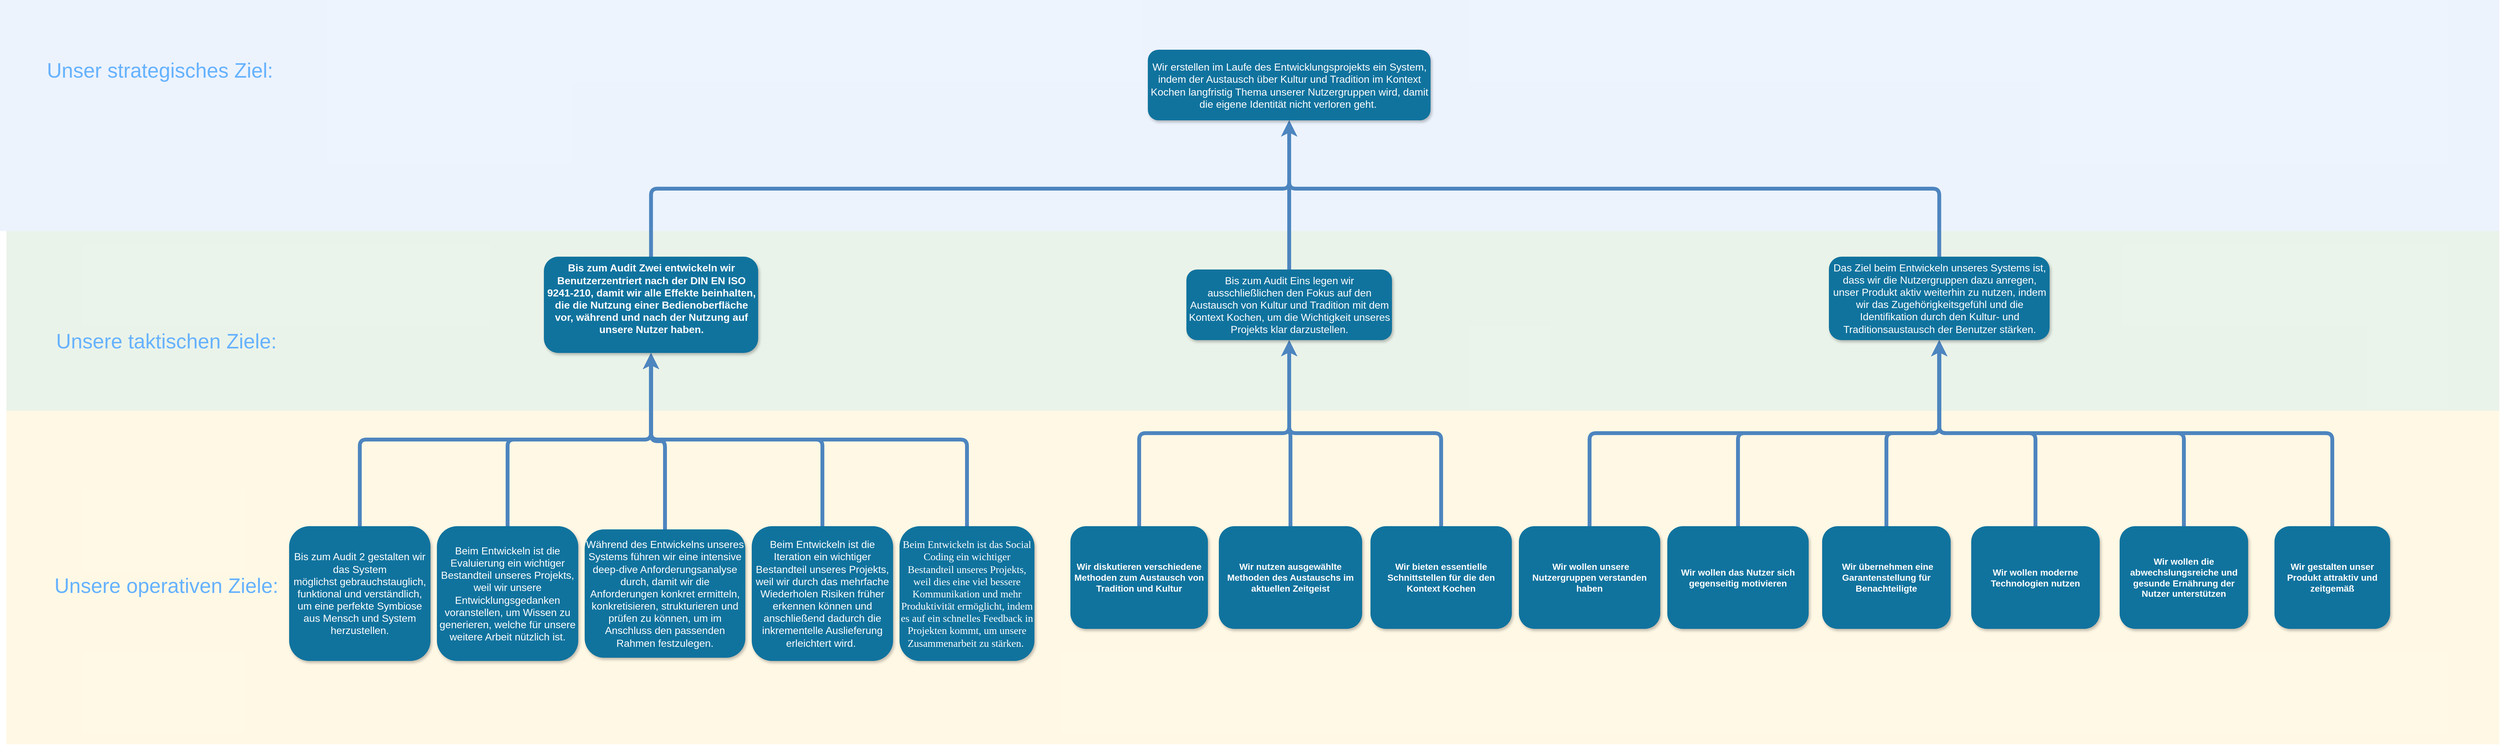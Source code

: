 <mxfile version="13.10.2" type="github">
  <diagram name="Page-1" id="97916047-d0de-89f5-080d-49f4d83e522f">
    <mxGraphModel dx="3645.5" dy="1324" grid="1" gridSize="10" guides="1" tooltips="1" connect="1" arrows="1" fold="1" page="1" pageScale="1.5" pageWidth="1169" pageHeight="827" background="#ffffff" math="0" shadow="0">
      <root>
        <mxCell id="0" />
        <mxCell id="1" parent="0" />
        <mxCell id="IA3jvU3uNQat7jcpuoW0-75" value="" style="rounded=0;whiteSpace=wrap;html=1;labelBackgroundColor=none;fontSize=32;fillColor=#fff2cc;opacity=50;strokeColor=none;allowArrows=0;editable=0;movable=0;" parent="1" vertex="1">
          <mxGeometry x="-1120" y="640" width="3880" height="520" as="geometry" />
        </mxCell>
        <mxCell id="IA3jvU3uNQat7jcpuoW0-69" value="" style="rounded=0;whiteSpace=wrap;html=1;labelBackgroundColor=none;fontSize=32;fillColor=#d5e8d4;opacity=50;strokeColor=none;allowArrows=0;editable=0;movable=0;" parent="1" vertex="1">
          <mxGeometry x="-1120" y="360" width="3880" height="280" as="geometry" />
        </mxCell>
        <mxCell id="IA3jvU3uNQat7jcpuoW0-68" value="" style="rounded=0;whiteSpace=wrap;html=1;labelBackgroundColor=none;fontSize=32;fillColor=#dae8fc;opacity=50;strokeColor=none;allowArrows=0;editable=0;movable=0;" parent="1" vertex="1">
          <mxGeometry x="-1130" width="3890" height="360" as="geometry" />
        </mxCell>
        <mxCell id="IA3jvU3uNQat7jcpuoW0-59" value="Unser strategisches Ziel:" style="text;html=1;strokeColor=none;fillColor=none;align=center;verticalAlign=middle;whiteSpace=wrap;rounded=0;fontSize=32;fontColor=#66B2FF;labelBorderColor=none;labelBackgroundColor=none;" parent="1" vertex="1">
          <mxGeometry x="-1081.5" y="82.5" width="400" height="55" as="geometry" />
        </mxCell>
        <mxCell id="IA3jvU3uNQat7jcpuoW0-60" value="Unsere taktischen Ziele:" style="text;html=1;strokeColor=none;fillColor=none;align=center;verticalAlign=middle;whiteSpace=wrap;rounded=0;fontSize=32;fontColor=#66B2FF;labelBorderColor=none;labelBackgroundColor=none;" parent="1" vertex="1">
          <mxGeometry x="-1071" y="504.5" width="400" height="55" as="geometry" />
        </mxCell>
        <mxCell id="IA3jvU3uNQat7jcpuoW0-61" value="Unsere operativen Ziele:" style="text;html=1;strokeColor=none;fillColor=none;align=center;verticalAlign=middle;whiteSpace=wrap;rounded=0;fontSize=32;fontColor=#66B2FF;labelBorderColor=none;labelBackgroundColor=none;" parent="1" vertex="1">
          <mxGeometry x="-1071" y="885" width="400" height="55" as="geometry" />
        </mxCell>
        <mxCell id="gunOKHIYSJDINgIafA28-32" style="edgeStyle=elbowEdgeStyle;rounded=1;sketch=0;orthogonalLoop=1;jettySize=auto;elbow=vertical;html=1;exitX=0.5;exitY=1;exitDx=0;exitDy=0;entryX=0.5;entryY=0;entryDx=0;entryDy=0;shadow=0;startArrow=classic;startFill=1;endArrow=none;endFill=0;strokeColor=#4D85BF;strokeWidth=6;fontSize=32;fontColor=#66B2FF;" parent="1" source="IA3jvU3uNQat7jcpuoW0-66" target="gunOKHIYSJDINgIafA28-18" edge="1">
          <mxGeometry relative="1" as="geometry" />
        </mxCell>
        <mxCell id="gunOKHIYSJDINgIafA28-33" style="edgeStyle=elbowEdgeStyle;rounded=1;sketch=0;orthogonalLoop=1;jettySize=auto;elbow=vertical;html=1;exitX=0.5;exitY=1;exitDx=0;exitDy=0;entryX=0.5;entryY=0;entryDx=0;entryDy=0;shadow=0;startArrow=classic;startFill=1;endArrow=none;endFill=0;strokeColor=#4D85BF;strokeWidth=6;fontSize=32;fontColor=#66B2FF;" parent="1" source="IA3jvU3uNQat7jcpuoW0-66" target="IA3jvU3uNQat7jcpuoW0-71" edge="1">
          <mxGeometry relative="1" as="geometry" />
        </mxCell>
        <mxCell id="gunOKHIYSJDINgIafA28-34" style="edgeStyle=elbowEdgeStyle;rounded=1;sketch=0;orthogonalLoop=1;jettySize=auto;elbow=vertical;html=1;exitX=0.5;exitY=1;exitDx=0;exitDy=0;entryX=0.5;entryY=0;entryDx=0;entryDy=0;shadow=0;startArrow=classic;startFill=1;endArrow=none;endFill=0;strokeColor=#4D85BF;strokeWidth=6;fontSize=32;fontColor=#66B2FF;" parent="1" source="IA3jvU3uNQat7jcpuoW0-66" target="gunOKHIYSJDINgIafA28-20" edge="1">
          <mxGeometry relative="1" as="geometry" />
        </mxCell>
        <mxCell id="gunOKHIYSJDINgIafA28-35" style="edgeStyle=elbowEdgeStyle;rounded=1;sketch=0;orthogonalLoop=1;jettySize=auto;elbow=vertical;html=1;exitX=0.5;exitY=1;exitDx=0;exitDy=0;entryX=0.5;entryY=0;entryDx=0;entryDy=0;shadow=0;startArrow=classic;startFill=1;endArrow=none;endFill=0;strokeColor=#4D85BF;strokeWidth=6;fontSize=32;fontColor=#66B2FF;" parent="1" source="IA3jvU3uNQat7jcpuoW0-66" target="gunOKHIYSJDINgIafA28-19" edge="1">
          <mxGeometry relative="1" as="geometry" />
        </mxCell>
        <mxCell id="gunOKHIYSJDINgIafA28-36" style="edgeStyle=elbowEdgeStyle;rounded=1;sketch=0;orthogonalLoop=1;jettySize=auto;elbow=vertical;html=1;exitX=0.5;exitY=1;exitDx=0;exitDy=0;entryX=0.5;entryY=0;entryDx=0;entryDy=0;shadow=0;startArrow=classic;startFill=1;endArrow=none;endFill=0;strokeColor=#4D85BF;strokeWidth=6;fontSize=32;fontColor=#66B2FF;" parent="1" source="IA3jvU3uNQat7jcpuoW0-66" target="gunOKHIYSJDINgIafA28-5" edge="1">
          <mxGeometry relative="1" as="geometry" />
        </mxCell>
        <mxCell id="IA3jvU3uNQat7jcpuoW0-66" value="&lt;p class=&quot;MsoNormal&quot; style=&quot;margin: 0cm ; font-size: medium ; font-family: &amp;#34;calibri&amp;#34; , sans-serif&quot;&gt;Bis zum Audit Zwei entwickeln wir Benutzerzentriert nach der&amp;nbsp;DIN EN ISO 9241-210, damit&amp;nbsp;wir alle Effekte beinhalten, die die Nutzung einer Bedienoberfläche vor, während und nach der Nutzung auf unsere Nutzer haben.&lt;/p&gt;&lt;p class=&quot;MsoNormal&quot; style=&quot;margin: 0cm ; font-size: medium ; font-family: &amp;#34;calibri&amp;#34; , sans-serif ; color: rgb(0 , 0 , 0) ; font-weight: normal&quot;&gt;&amp;nbsp;&lt;/p&gt;" style="rounded=1;fillColor=#10739E;strokeColor=none;shadow=1;gradientColor=none;fontStyle=1;fontColor=#FFFFFF;fontSize=14;html=1;whiteSpace=wrap;" parent="1" vertex="1">
          <mxGeometry x="-283.5" y="400" width="333.5" height="150" as="geometry" />
        </mxCell>
        <mxCell id="IA3jvU3uNQat7jcpuoW0-70" value="&amp;nbsp;Wir wollen unsere Nutzergruppen verstanden haben" style="rounded=1;fillColor=#10739E;strokeColor=none;shadow=1;gradientColor=none;fontStyle=1;fontColor=#FFFFFF;fontSize=14;html=1;whiteSpace=wrap;" parent="1" vertex="1">
          <mxGeometry x="1234" y="820" width="220" height="160" as="geometry" />
        </mxCell>
        <mxCell id="IA3jvU3uNQat7jcpuoW0-71" value="&lt;p class=&quot;MsoNormal&quot; style=&quot;margin: 0cm ; font-size: medium ; font-family: &amp;#34;times new roman&amp;#34; , serif ; font-weight: normal&quot;&gt;&lt;span style=&quot;font-family: &amp;#34;calibri&amp;#34; , sans-serif&quot;&gt;Beim Entwickeln ist die Evaluierung ein wichtiger Bestandteil unseres Projekts, weil wir unsere Entwicklungsgedanken voranstellen, um Wissen zu generieren, welche für unsere weitere Arbeit nützlich ist.&lt;/span&gt;&lt;/p&gt;" style="rounded=1;fillColor=#10739E;strokeColor=none;shadow=1;gradientColor=none;fontStyle=1;fontColor=#FFFFFF;fontSize=14;html=1;whiteSpace=wrap;" parent="1" vertex="1">
          <mxGeometry x="-450" y="820" width="220" height="210" as="geometry" />
        </mxCell>
        <mxCell id="gunOKHIYSJDINgIafA28-5" value="&lt;p class=&quot;MsoNormal&quot; style=&quot;margin: 0cm ; font-size: medium ; font-family: &amp;#34;times new roman&amp;#34; , serif ; font-weight: normal&quot;&gt;Beim Entwickeln ist das Social Coding ein wichtiger Bestandteil unseres Projekts, weil dies eine viel bessere Kommunikation und mehr Produktivität ermöglicht, indem es auf ein schnelles Feedback in Projekten kommt, um unsere Zusammenarbeit zu stärken.&amp;nbsp;&lt;font color=&quot;#000000&quot;&gt;&lt;/font&gt;&lt;/p&gt;" style="rounded=1;fillColor=#10739E;strokeColor=none;shadow=1;gradientColor=none;fontStyle=1;fontColor=#FFFFFF;fontSize=14;html=1;whiteSpace=wrap;" parent="1" vertex="1">
          <mxGeometry x="270" y="820" width="210" height="210" as="geometry" />
        </mxCell>
        <mxCell id="gunOKHIYSJDINgIafA28-37" style="edgeStyle=elbowEdgeStyle;rounded=1;sketch=0;orthogonalLoop=1;jettySize=auto;elbow=vertical;html=1;exitX=0.5;exitY=1;exitDx=0;exitDy=0;entryX=0.5;entryY=0;entryDx=0;entryDy=0;shadow=0;startArrow=classic;startFill=1;endArrow=none;endFill=0;strokeColor=#4D85BF;strokeWidth=6;fontSize=32;fontColor=#66B2FF;" parent="1" source="gunOKHIYSJDINgIafA28-6" target="IA3jvU3uNQat7jcpuoW0-70" edge="1">
          <mxGeometry relative="1" as="geometry" />
        </mxCell>
        <mxCell id="gunOKHIYSJDINgIafA28-38" style="edgeStyle=elbowEdgeStyle;rounded=1;sketch=0;orthogonalLoop=1;jettySize=auto;elbow=vertical;html=1;exitX=0.5;exitY=1;exitDx=0;exitDy=0;entryX=0.5;entryY=0;entryDx=0;entryDy=0;shadow=0;startArrow=classic;startFill=1;endArrow=none;endFill=0;strokeColor=#4D85BF;strokeWidth=6;fontSize=32;fontColor=#66B2FF;" parent="1" source="gunOKHIYSJDINgIafA28-6" target="gunOKHIYSJDINgIafA28-13" edge="1">
          <mxGeometry relative="1" as="geometry" />
        </mxCell>
        <mxCell id="gunOKHIYSJDINgIafA28-39" style="edgeStyle=elbowEdgeStyle;rounded=1;sketch=0;orthogonalLoop=1;jettySize=auto;elbow=vertical;html=1;exitX=0.5;exitY=1;exitDx=0;exitDy=0;entryX=0.5;entryY=0;entryDx=0;entryDy=0;shadow=0;startArrow=classic;startFill=1;endArrow=none;endFill=0;strokeColor=#4D85BF;strokeWidth=6;fontSize=32;fontColor=#66B2FF;" parent="1" source="gunOKHIYSJDINgIafA28-6" target="gunOKHIYSJDINgIafA28-15" edge="1">
          <mxGeometry relative="1" as="geometry" />
        </mxCell>
        <mxCell id="gunOKHIYSJDINgIafA28-40" style="edgeStyle=elbowEdgeStyle;rounded=1;sketch=0;orthogonalLoop=1;jettySize=auto;elbow=vertical;html=1;exitX=0.5;exitY=1;exitDx=0;exitDy=0;entryX=0.5;entryY=0;entryDx=0;entryDy=0;shadow=0;startArrow=classic;startFill=1;endArrow=none;endFill=0;strokeColor=#4D85BF;strokeWidth=6;fontSize=32;fontColor=#66B2FF;" parent="1" source="gunOKHIYSJDINgIafA28-6" target="gunOKHIYSJDINgIafA28-17" edge="1">
          <mxGeometry relative="1" as="geometry" />
        </mxCell>
        <mxCell id="gunOKHIYSJDINgIafA28-42" style="edgeStyle=elbowEdgeStyle;rounded=1;sketch=0;orthogonalLoop=1;jettySize=auto;elbow=vertical;html=1;exitX=0.5;exitY=1;exitDx=0;exitDy=0;entryX=0.5;entryY=0;entryDx=0;entryDy=0;shadow=0;startArrow=classic;startFill=1;endArrow=none;endFill=0;strokeColor=#4D85BF;strokeWidth=6;fontSize=32;fontColor=#66B2FF;" parent="1" source="gunOKHIYSJDINgIafA28-6" target="gunOKHIYSJDINgIafA28-16" edge="1">
          <mxGeometry relative="1" as="geometry" />
        </mxCell>
        <mxCell id="gunOKHIYSJDINgIafA28-43" style="edgeStyle=elbowEdgeStyle;rounded=1;sketch=0;orthogonalLoop=1;jettySize=auto;elbow=vertical;html=1;exitX=0.5;exitY=1;exitDx=0;exitDy=0;entryX=0.5;entryY=0;entryDx=0;entryDy=0;shadow=0;startArrow=classic;startFill=1;endArrow=none;endFill=0;strokeColor=#4D85BF;strokeWidth=6;fontSize=32;fontColor=#66B2FF;" parent="1" source="gunOKHIYSJDINgIafA28-6" target="gunOKHIYSJDINgIafA28-12" edge="1">
          <mxGeometry relative="1" as="geometry" />
        </mxCell>
        <mxCell id="gunOKHIYSJDINgIafA28-6" value="&lt;p class=&quot;MsoNormal&quot; style=&quot;margin: 0cm ; font-size: medium ; font-family: &amp;#34;calibri&amp;#34; , sans-serif ; font-weight: normal&quot;&gt;Das Ziel beim Entwickeln unseres Systems ist, dass wir die Nutzergruppen dazu anregen, unser Produkt aktiv weiterhin zu nutzen, indem wir das&amp;nbsp;Zugehörigkeitsgefühl und die Identifikation durch den Kultur- und Traditionsaustausch der Benutzer stärken.&lt;span style=&quot;color: rgb(0 , 0 , 0) ; font-size: 11pt&quot;&gt;&lt;/span&gt;&lt;/p&gt;" style="rounded=1;fillColor=#10739E;strokeColor=none;shadow=1;gradientColor=none;fontStyle=1;fontColor=#FFFFFF;fontSize=14;html=1;whiteSpace=wrap;" parent="1" vertex="1">
          <mxGeometry x="1716.5" y="400" width="343.5" height="130" as="geometry" />
        </mxCell>
        <mxCell id="gunOKHIYSJDINgIafA28-23" style="edgeStyle=elbowEdgeStyle;rounded=1;sketch=0;orthogonalLoop=1;jettySize=auto;elbow=vertical;html=1;exitX=0.5;exitY=1;exitDx=0;exitDy=0;entryX=0.5;entryY=0;entryDx=0;entryDy=0;shadow=0;startArrow=classic;startFill=1;endArrow=none;endFill=0;strokeColor=#4D85BF;strokeWidth=6;fontSize=32;fontColor=#66B2FF;" parent="1" source="gunOKHIYSJDINgIafA28-7" target="IA3jvU3uNQat7jcpuoW0-66" edge="1">
          <mxGeometry relative="1" as="geometry" />
        </mxCell>
        <mxCell id="gunOKHIYSJDINgIafA28-24" style="edgeStyle=elbowEdgeStyle;rounded=1;sketch=0;orthogonalLoop=1;jettySize=auto;elbow=vertical;html=1;exitX=0.5;exitY=1;exitDx=0;exitDy=0;entryX=0.5;entryY=0;entryDx=0;entryDy=0;shadow=0;startArrow=classic;startFill=1;endArrow=none;endFill=0;strokeColor=#4D85BF;strokeWidth=6;fontSize=32;fontColor=#66B2FF;" parent="1" source="gunOKHIYSJDINgIafA28-7" target="gunOKHIYSJDINgIafA28-21" edge="1">
          <mxGeometry relative="1" as="geometry" />
        </mxCell>
        <mxCell id="gunOKHIYSJDINgIafA28-25" style="edgeStyle=elbowEdgeStyle;rounded=1;sketch=0;orthogonalLoop=1;jettySize=auto;elbow=vertical;html=1;exitX=0.5;exitY=1;exitDx=0;exitDy=0;entryX=0.5;entryY=0;entryDx=0;entryDy=0;shadow=0;startArrow=classic;startFill=1;endArrow=none;endFill=0;strokeColor=#4D85BF;strokeWidth=6;fontSize=32;fontColor=#66B2FF;" parent="1" source="gunOKHIYSJDINgIafA28-7" target="gunOKHIYSJDINgIafA28-6" edge="1">
          <mxGeometry relative="1" as="geometry" />
        </mxCell>
        <mxCell id="gunOKHIYSJDINgIafA28-7" value="&lt;p class=&quot;MsoNormal&quot; style=&quot;margin: 0cm ; font-size: medium ; font-family: &amp;#34;calibri&amp;#34; , sans-serif ; font-weight: normal&quot;&gt;Wir erstellen im Laufe des Entwicklungsprojekts ein System, indem der Austausch über Kultur und Tradition im Kontext Kochen langfristig Thema unserer Nutzergruppen wird, damit die eigene Identität nicht verloren geht.&amp;nbsp;&lt;/p&gt;" style="rounded=1;fillColor=#10739E;strokeColor=none;shadow=1;gradientColor=none;fontStyle=1;fontColor=#FFFFFF;fontSize=14;html=1;whiteSpace=wrap;" parent="1" vertex="1">
          <mxGeometry x="656.5" y="77.5" width="440" height="110" as="geometry" />
        </mxCell>
        <mxCell id="gunOKHIYSJDINgIafA28-12" value="Wir gestalten unser Produkt attraktiv und zeitgemäß" style="rounded=1;fillColor=#10739E;strokeColor=none;shadow=1;gradientColor=none;fontStyle=1;fontColor=#FFFFFF;fontSize=14;html=1;whiteSpace=wrap;" parent="1" vertex="1">
          <mxGeometry x="2410" y="820" width="180" height="160" as="geometry" />
        </mxCell>
        <mxCell id="gunOKHIYSJDINgIafA28-13" value="Wir wollen das Nutzer sich gegenseitig motivieren" style="rounded=1;fillColor=#10739E;strokeColor=none;shadow=1;gradientColor=none;fontStyle=1;fontColor=#FFFFFF;fontSize=14;html=1;whiteSpace=wrap;" parent="1" vertex="1">
          <mxGeometry x="1465" y="820" width="220" height="160" as="geometry" />
        </mxCell>
        <mxCell id="gunOKHIYSJDINgIafA28-15" value="&amp;nbsp;Wir übernehmen eine Garantenstellung für Benachteiligte" style="rounded=1;fillColor=#10739E;strokeColor=none;shadow=1;gradientColor=none;fontStyle=1;fontColor=#FFFFFF;fontSize=14;html=1;whiteSpace=wrap;" parent="1" vertex="1">
          <mxGeometry x="1706" y="820" width="200" height="160" as="geometry" />
        </mxCell>
        <mxCell id="gunOKHIYSJDINgIafA28-16" value="Wir wollen die abwechslungsreiche und gesunde Ernährung der Nutzer unterstützen" style="rounded=1;fillColor=#10739E;strokeColor=none;shadow=1;gradientColor=none;fontStyle=1;fontColor=#FFFFFF;fontSize=14;html=1;whiteSpace=wrap;" parent="1" vertex="1">
          <mxGeometry x="2169" y="820" width="200" height="160" as="geometry" />
        </mxCell>
        <mxCell id="gunOKHIYSJDINgIafA28-17" value="Wir wollen moderne Technologien nutzen" style="rounded=1;fillColor=#10739E;strokeColor=none;shadow=1;gradientColor=none;fontStyle=1;fontColor=#FFFFFF;fontSize=14;html=1;whiteSpace=wrap;" parent="1" vertex="1">
          <mxGeometry x="1938" y="820" width="200" height="160" as="geometry" />
        </mxCell>
        <mxCell id="gunOKHIYSJDINgIafA28-18" value="&lt;p class=&quot;MsoNormal&quot; style=&quot;margin: 0cm ; font-size: medium ; font-family: &amp;#34;calibri&amp;#34; , sans-serif ; font-weight: normal&quot;&gt;Bis zum Audit 2 gestalten wir das System möglichst&amp;nbsp;gebrauchstauglich, funktional und verständlich, um eine&amp;nbsp;perfekte Symbiose aus Mensch und System herzustellen.&lt;font color=&quot;#000000&quot;&gt;&lt;/font&gt;&lt;/p&gt;" style="rounded=1;fillColor=#10739E;strokeColor=none;shadow=1;gradientColor=none;fontStyle=1;fontColor=#FFFFFF;fontSize=14;html=1;whiteSpace=wrap;" parent="1" vertex="1">
          <mxGeometry x="-680" y="820" width="220" height="210" as="geometry" />
        </mxCell>
        <mxCell id="gunOKHIYSJDINgIafA28-19" value="&lt;p class=&quot;MsoNormal&quot; style=&quot;margin: 0cm ; font-size: medium ; font-family: &amp;#34;times new roman&amp;#34; , serif ; font-weight: normal&quot;&gt;&lt;span style=&quot;font-family: &amp;#34;calibri&amp;#34; , sans-serif&quot;&gt;Beim Entwickeln ist die Iteration ein wichtiger Bestandteil unseres Projekts, weil wir durch das mehrfache Wiederholen Risiken früher erkennen können und anschließend dadurch die inkrementelle Auslieferung erleichtert wird.&amp;nbsp;&lt;font color=&quot;#000000&quot;&gt;&lt;/font&gt;&lt;/span&gt;&lt;/p&gt;" style="rounded=1;fillColor=#10739E;strokeColor=none;shadow=1;gradientColor=none;fontStyle=1;fontColor=#FFFFFF;fontSize=14;html=1;whiteSpace=wrap;" parent="1" vertex="1">
          <mxGeometry x="40" y="820" width="220" height="210" as="geometry" />
        </mxCell>
        <mxCell id="gunOKHIYSJDINgIafA28-20" value="&lt;p class=&quot;MsoNormal&quot; style=&quot;margin: 0cm ; font-size: medium ; font-family: &amp;#34;times new roman&amp;#34; , serif ; font-weight: normal&quot;&gt;&lt;span style=&quot;font-family: &amp;#34;calibri&amp;#34; , sans-serif&quot;&gt;Während des Entwickelns unseres Systems führen wir eine intensive deep-dive Anforderungsanalyse durch, damit wir die Anforderungen konkret ermitteln, konkretisieren, strukturieren und prüfen zu können, um im Anschluss den passenden Rahmen festzulegen.&lt;font color=&quot;#000000&quot;&gt;&lt;/font&gt;&lt;/span&gt;&lt;/p&gt;" style="rounded=1;fillColor=#10739E;strokeColor=none;shadow=1;gradientColor=none;fontStyle=1;fontColor=#FFFFFF;fontSize=14;html=1;whiteSpace=wrap;" parent="1" vertex="1">
          <mxGeometry x="-220" y="825" width="250" height="200" as="geometry" />
        </mxCell>
        <mxCell id="gunOKHIYSJDINgIafA28-29" style="edgeStyle=elbowEdgeStyle;rounded=1;sketch=0;orthogonalLoop=1;jettySize=auto;elbow=vertical;html=1;exitX=0.5;exitY=1;exitDx=0;exitDy=0;entryX=0.5;entryY=0;entryDx=0;entryDy=0;shadow=0;startArrow=classic;startFill=1;endArrow=none;endFill=0;strokeColor=#4D85BF;strokeWidth=6;fontSize=32;fontColor=#66B2FF;" parent="1" source="gunOKHIYSJDINgIafA28-21" target="gunOKHIYSJDINgIafA28-26" edge="1">
          <mxGeometry relative="1" as="geometry" />
        </mxCell>
        <mxCell id="gunOKHIYSJDINgIafA28-30" style="edgeStyle=elbowEdgeStyle;rounded=1;sketch=0;orthogonalLoop=1;jettySize=auto;elbow=vertical;html=1;exitX=0.5;exitY=1;exitDx=0;exitDy=0;entryX=0.5;entryY=0;entryDx=0;entryDy=0;shadow=0;startArrow=classic;startFill=1;endArrow=none;endFill=0;strokeColor=#4D85BF;strokeWidth=6;fontSize=32;fontColor=#66B2FF;" parent="1" source="gunOKHIYSJDINgIafA28-21" target="gunOKHIYSJDINgIafA28-27" edge="1">
          <mxGeometry relative="1" as="geometry" />
        </mxCell>
        <mxCell id="gunOKHIYSJDINgIafA28-31" style="edgeStyle=elbowEdgeStyle;rounded=1;sketch=0;orthogonalLoop=1;jettySize=auto;elbow=vertical;html=1;exitX=0.5;exitY=1;exitDx=0;exitDy=0;entryX=0.5;entryY=0;entryDx=0;entryDy=0;shadow=0;startArrow=classic;startFill=1;endArrow=none;endFill=0;strokeColor=#4D85BF;strokeWidth=6;fontSize=32;fontColor=#66B2FF;" parent="1" source="gunOKHIYSJDINgIafA28-21" target="gunOKHIYSJDINgIafA28-28" edge="1">
          <mxGeometry relative="1" as="geometry" />
        </mxCell>
        <mxCell id="gunOKHIYSJDINgIafA28-21" value="&lt;p class=&quot;MsoNormal&quot; style=&quot;margin: 0cm ; font-size: medium ; font-family: &amp;#34;calibri&amp;#34; , sans-serif ; font-weight: normal&quot;&gt;Bis zum Audit Eins legen wir ausschließlichen den Fokus auf den Austausch von Kultur und Tradition mit dem Kontext Kochen, um die Wichtigkeit unseres Projekts klar darzustellen.&lt;font color=&quot;#000000&quot;&gt;&lt;/font&gt;&lt;/p&gt;" style="rounded=1;fillColor=#10739E;strokeColor=none;shadow=1;gradientColor=none;fontStyle=1;fontColor=#FFFFFF;fontSize=14;html=1;whiteSpace=wrap;" parent="1" vertex="1">
          <mxGeometry x="716.5" y="420" width="320" height="110" as="geometry" />
        </mxCell>
        <mxCell id="gunOKHIYSJDINgIafA28-26" value="Wir diskutieren verschiedene Methoden zum Austausch von Tradition und Kultur" style="rounded=1;fillColor=#10739E;strokeColor=none;shadow=1;gradientColor=none;fontStyle=1;fontColor=#FFFFFF;fontSize=14;html=1;whiteSpace=wrap;" parent="1" vertex="1">
          <mxGeometry x="536" y="820" width="214" height="160" as="geometry" />
        </mxCell>
        <mxCell id="gunOKHIYSJDINgIafA28-27" value="Wir nutzen ausgewählte Methoden des Austauschs im aktuellen Zeitgeist" style="rounded=1;fillColor=#10739E;strokeColor=none;shadow=1;gradientColor=none;fontStyle=1;fontColor=#FFFFFF;fontSize=14;html=1;whiteSpace=wrap;" parent="1" vertex="1">
          <mxGeometry x="767" y="820" width="223" height="160" as="geometry" />
        </mxCell>
        <mxCell id="gunOKHIYSJDINgIafA28-28" value="Wir bieten essentielle Schnittstellen für die den Kontext Kochen" style="rounded=1;fillColor=#10739E;strokeColor=none;shadow=1;gradientColor=none;fontStyle=1;fontColor=#FFFFFF;fontSize=14;html=1;whiteSpace=wrap;" parent="1" vertex="1">
          <mxGeometry x="1003" y="820" width="220" height="160" as="geometry" />
        </mxCell>
      </root>
    </mxGraphModel>
  </diagram>
</mxfile>
